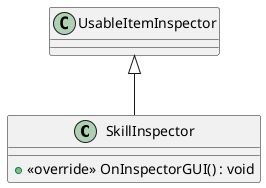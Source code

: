 @startuml
class SkillInspector {
    + <<override>> OnInspectorGUI() : void
}
UsableItemInspector <|-- SkillInspector
@enduml
